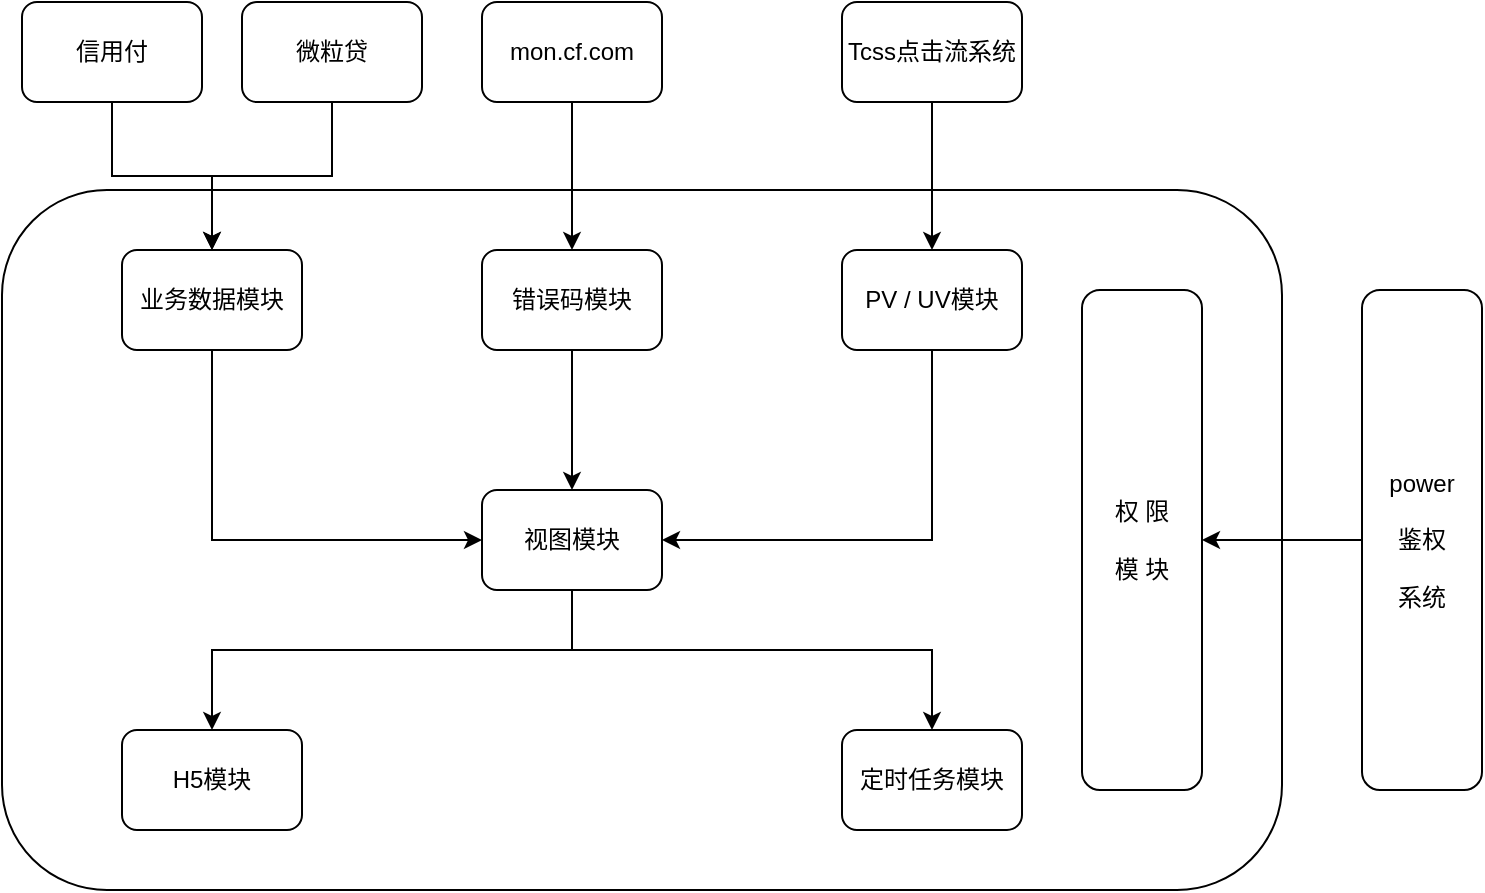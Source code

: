 <mxfile version="14.9.4" type="github">
  <diagram id="wFE0QG_FPsp0jaGvCLVb" name="Page-1">
    <mxGraphModel dx="946" dy="643" grid="1" gridSize="10" guides="1" tooltips="1" connect="1" arrows="1" fold="1" page="1" pageScale="1" pageWidth="1654" pageHeight="2336" math="0" shadow="0">
      <root>
        <mxCell id="0" />
        <mxCell id="1" parent="0" />
        <mxCell id="N8r3qapJqdef7p7nUN8o-15" value="" style="rounded=1;whiteSpace=wrap;html=1;" vertex="1" parent="1">
          <mxGeometry x="240" y="330" width="640" height="350" as="geometry" />
        </mxCell>
        <mxCell id="N8r3qapJqdef7p7nUN8o-13" style="edgeStyle=orthogonalEdgeStyle;rounded=0;orthogonalLoop=1;jettySize=auto;html=1;" edge="1" parent="1" source="N8r3qapJqdef7p7nUN8o-1" target="N8r3qapJqdef7p7nUN8o-11">
          <mxGeometry relative="1" as="geometry">
            <Array as="points">
              <mxPoint x="525" y="560" />
              <mxPoint x="345" y="560" />
            </Array>
          </mxGeometry>
        </mxCell>
        <mxCell id="N8r3qapJqdef7p7nUN8o-14" style="edgeStyle=orthogonalEdgeStyle;rounded=0;orthogonalLoop=1;jettySize=auto;html=1;entryX=0.5;entryY=0;entryDx=0;entryDy=0;" edge="1" parent="1" source="N8r3qapJqdef7p7nUN8o-1" target="N8r3qapJqdef7p7nUN8o-12">
          <mxGeometry relative="1" as="geometry">
            <Array as="points">
              <mxPoint x="525" y="560" />
              <mxPoint x="705" y="560" />
            </Array>
          </mxGeometry>
        </mxCell>
        <mxCell id="N8r3qapJqdef7p7nUN8o-1" value="视图模块" style="rounded=1;whiteSpace=wrap;html=1;" vertex="1" parent="1">
          <mxGeometry x="480" y="480" width="90" height="50" as="geometry" />
        </mxCell>
        <mxCell id="N8r3qapJqdef7p7nUN8o-8" style="edgeStyle=orthogonalEdgeStyle;rounded=0;orthogonalLoop=1;jettySize=auto;html=1;" edge="1" parent="1" source="N8r3qapJqdef7p7nUN8o-2" target="N8r3qapJqdef7p7nUN8o-1">
          <mxGeometry relative="1" as="geometry" />
        </mxCell>
        <mxCell id="N8r3qapJqdef7p7nUN8o-2" value="错误码模块" style="rounded=1;whiteSpace=wrap;html=1;" vertex="1" parent="1">
          <mxGeometry x="480" y="360" width="90" height="50" as="geometry" />
        </mxCell>
        <mxCell id="N8r3qapJqdef7p7nUN8o-6" style="edgeStyle=orthogonalEdgeStyle;rounded=0;orthogonalLoop=1;jettySize=auto;html=1;entryX=0;entryY=0.5;entryDx=0;entryDy=0;exitX=0.5;exitY=1;exitDx=0;exitDy=0;" edge="1" parent="1" source="N8r3qapJqdef7p7nUN8o-3" target="N8r3qapJqdef7p7nUN8o-1">
          <mxGeometry relative="1" as="geometry" />
        </mxCell>
        <mxCell id="N8r3qapJqdef7p7nUN8o-3" value="业务数据模块" style="rounded=1;whiteSpace=wrap;html=1;" vertex="1" parent="1">
          <mxGeometry x="300" y="360" width="90" height="50" as="geometry" />
        </mxCell>
        <mxCell id="N8r3qapJqdef7p7nUN8o-7" style="edgeStyle=orthogonalEdgeStyle;rounded=0;orthogonalLoop=1;jettySize=auto;html=1;entryX=1;entryY=0.5;entryDx=0;entryDy=0;" edge="1" parent="1" source="N8r3qapJqdef7p7nUN8o-4" target="N8r3qapJqdef7p7nUN8o-1">
          <mxGeometry relative="1" as="geometry">
            <Array as="points">
              <mxPoint x="705" y="505" />
            </Array>
          </mxGeometry>
        </mxCell>
        <mxCell id="N8r3qapJqdef7p7nUN8o-4" value="PV / UV模块" style="rounded=1;whiteSpace=wrap;html=1;" vertex="1" parent="1">
          <mxGeometry x="660" y="360" width="90" height="50" as="geometry" />
        </mxCell>
        <mxCell id="N8r3qapJqdef7p7nUN8o-11" value="H5模块" style="rounded=1;whiteSpace=wrap;html=1;" vertex="1" parent="1">
          <mxGeometry x="300" y="600" width="90" height="50" as="geometry" />
        </mxCell>
        <mxCell id="N8r3qapJqdef7p7nUN8o-12" value="定时任务模块" style="rounded=1;whiteSpace=wrap;html=1;" vertex="1" parent="1">
          <mxGeometry x="660" y="600" width="90" height="50" as="geometry" />
        </mxCell>
        <mxCell id="N8r3qapJqdef7p7nUN8o-18" style="edgeStyle=orthogonalEdgeStyle;rounded=0;orthogonalLoop=1;jettySize=auto;html=1;entryX=0.5;entryY=0;entryDx=0;entryDy=0;" edge="1" parent="1" source="N8r3qapJqdef7p7nUN8o-16" target="N8r3qapJqdef7p7nUN8o-3">
          <mxGeometry relative="1" as="geometry" />
        </mxCell>
        <mxCell id="N8r3qapJqdef7p7nUN8o-16" value="信用付" style="rounded=1;whiteSpace=wrap;html=1;" vertex="1" parent="1">
          <mxGeometry x="250" y="236" width="90" height="50" as="geometry" />
        </mxCell>
        <mxCell id="N8r3qapJqdef7p7nUN8o-19" style="edgeStyle=orthogonalEdgeStyle;rounded=0;orthogonalLoop=1;jettySize=auto;html=1;" edge="1" parent="1" source="N8r3qapJqdef7p7nUN8o-17" target="N8r3qapJqdef7p7nUN8o-3">
          <mxGeometry relative="1" as="geometry" />
        </mxCell>
        <mxCell id="N8r3qapJqdef7p7nUN8o-17" value="微粒贷" style="rounded=1;whiteSpace=wrap;html=1;" vertex="1" parent="1">
          <mxGeometry x="360" y="236" width="90" height="50" as="geometry" />
        </mxCell>
        <mxCell id="N8r3qapJqdef7p7nUN8o-29" style="edgeStyle=orthogonalEdgeStyle;rounded=0;orthogonalLoop=1;jettySize=auto;html=1;" edge="1" parent="1" source="N8r3qapJqdef7p7nUN8o-20" target="N8r3qapJqdef7p7nUN8o-2">
          <mxGeometry relative="1" as="geometry" />
        </mxCell>
        <mxCell id="N8r3qapJqdef7p7nUN8o-20" value="mon.cf.com" style="rounded=1;whiteSpace=wrap;html=1;" vertex="1" parent="1">
          <mxGeometry x="480" y="236" width="90" height="50" as="geometry" />
        </mxCell>
        <mxCell id="N8r3qapJqdef7p7nUN8o-30" style="edgeStyle=orthogonalEdgeStyle;rounded=0;orthogonalLoop=1;jettySize=auto;html=1;entryX=0.5;entryY=0;entryDx=0;entryDy=0;" edge="1" parent="1" source="N8r3qapJqdef7p7nUN8o-22" target="N8r3qapJqdef7p7nUN8o-4">
          <mxGeometry relative="1" as="geometry" />
        </mxCell>
        <mxCell id="N8r3qapJqdef7p7nUN8o-22" value="Tcss点击流系统" style="rounded=1;whiteSpace=wrap;html=1;" vertex="1" parent="1">
          <mxGeometry x="660" y="236" width="90" height="50" as="geometry" />
        </mxCell>
        <mxCell id="N8r3qapJqdef7p7nUN8o-24" value="权 限&lt;br&gt;&lt;br&gt;模 块" style="rounded=1;whiteSpace=wrap;html=1;" vertex="1" parent="1">
          <mxGeometry x="780" y="380" width="60" height="250" as="geometry" />
        </mxCell>
        <mxCell id="N8r3qapJqdef7p7nUN8o-28" style="edgeStyle=orthogonalEdgeStyle;rounded=0;orthogonalLoop=1;jettySize=auto;html=1;" edge="1" parent="1" source="N8r3qapJqdef7p7nUN8o-27" target="N8r3qapJqdef7p7nUN8o-24">
          <mxGeometry relative="1" as="geometry" />
        </mxCell>
        <mxCell id="N8r3qapJqdef7p7nUN8o-27" value="power&lt;br&gt;&lt;br&gt;鉴权&lt;br&gt;&lt;br&gt;系统" style="rounded=1;whiteSpace=wrap;html=1;" vertex="1" parent="1">
          <mxGeometry x="920" y="380" width="60" height="250" as="geometry" />
        </mxCell>
      </root>
    </mxGraphModel>
  </diagram>
</mxfile>
